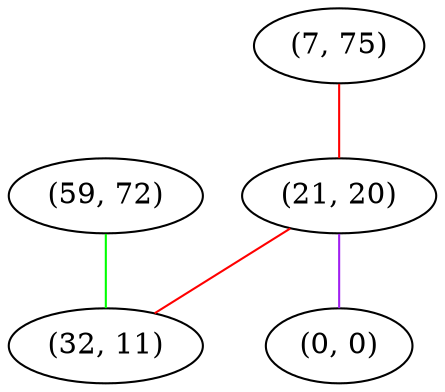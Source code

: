 graph "" {
"(59, 72)";
"(7, 75)";
"(21, 20)";
"(0, 0)";
"(32, 11)";
"(59, 72)" -- "(32, 11)"  [color=green, key=0, weight=2];
"(7, 75)" -- "(21, 20)"  [color=red, key=0, weight=1];
"(21, 20)" -- "(32, 11)"  [color=red, key=0, weight=1];
"(21, 20)" -- "(0, 0)"  [color=purple, key=0, weight=4];
}
